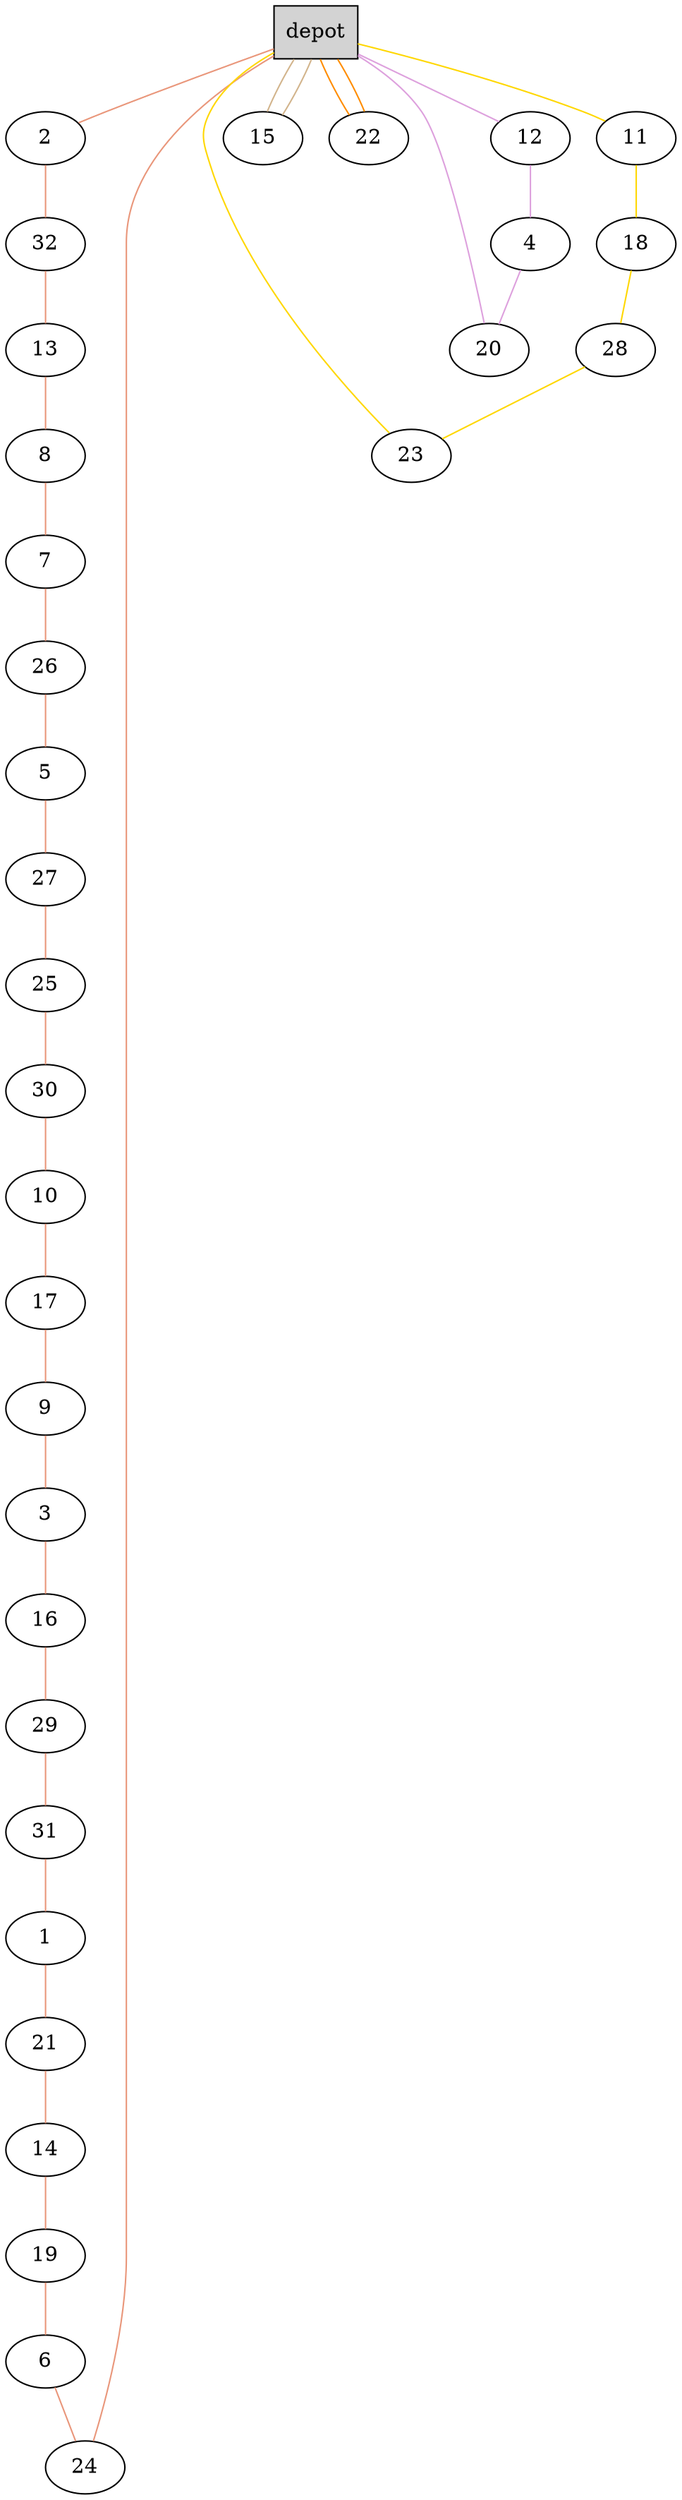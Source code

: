 graph G {
  0[shape = box, label = "depot", style = filled ];
  2[shape = ellipse];
  "0"--"2"[color = darksalmon];
  32[shape = ellipse];
  "2"--"32"[color = darksalmon];
  13[shape = ellipse];
  "32"--"13"[color = darksalmon];
  8[shape = ellipse];
  "13"--"8"[color = darksalmon];
  7[shape = ellipse];
  "8"--"7"[color = darksalmon];
  26[shape = ellipse];
  "7"--"26"[color = darksalmon];
  5[shape = ellipse];
  "26"--"5"[color = darksalmon];
  27[shape = ellipse];
  "5"--"27"[color = darksalmon];
  25[shape = ellipse];
  "27"--"25"[color = darksalmon];
  30[shape = ellipse];
  "25"--"30"[color = darksalmon];
  10[shape = ellipse];
  "30"--"10"[color = darksalmon];
  17[shape = ellipse];
  "10"--"17"[color = darksalmon];
  9[shape = ellipse];
  "17"--"9"[color = darksalmon];
  3[shape = ellipse];
  "9"--"3"[color = darksalmon];
  16[shape = ellipse];
  "3"--"16"[color = darksalmon];
  29[shape = ellipse];
  "16"--"29"[color = darksalmon];
  31[shape = ellipse];
  "29"--"31"[color = darksalmon];
  1[shape = ellipse];
  "31"--"1"[color = darksalmon];
  21[shape = ellipse];
  "1"--"21"[color = darksalmon];
  14[shape = ellipse];
  "21"--"14"[color = darksalmon];
  19[shape = ellipse];
  "14"--"19"[color = darksalmon];
  6[shape = ellipse];
  "19"--"6"[color = darksalmon];
  24[shape = ellipse];
  "6"--"24"[color = darksalmon];
  "24"--"0"[color = darksalmon];
  11[shape = ellipse];
  "0"--"11"[color = gold];
  18[shape = ellipse];
  "11"--"18"[color = gold];
  28[shape = ellipse];
  "18"--"28"[color = gold];
  23[shape = ellipse];
  "28"--"23"[color = gold];
  "23"--"0"[color = gold];
  12[shape = ellipse];
  "0"--"12"[color = plum];
  4[shape = ellipse];
  "12"--"4"[color = plum];
  20[shape = ellipse];
  "4"--"20"[color = plum];
  "20"--"0"[color = plum];
  15[shape = ellipse];
  "0"--"15"[color = tan];
  "15"--"0"[color = tan];
  22[shape = ellipse];
  "0"--"22"[color = darkorange];
  "22"--"0"[color = darkorange];
}
